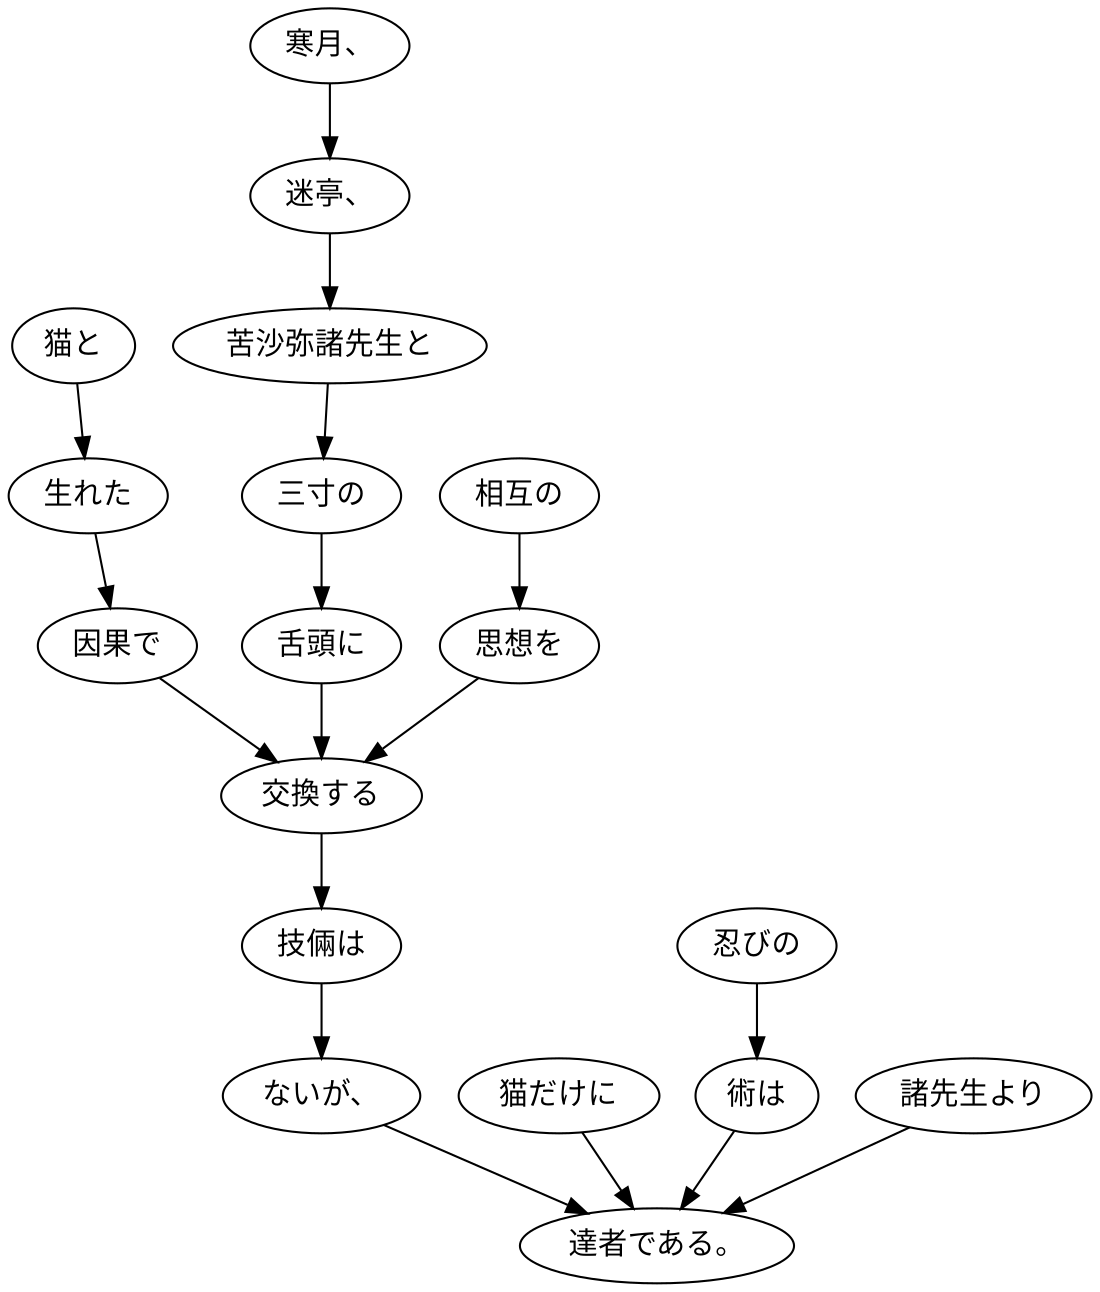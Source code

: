 digraph graph1809 {
	node0 [label="猫と"];
	node1 [label="生れた"];
	node2 [label="因果で"];
	node3 [label="寒月、"];
	node4 [label="迷亭、"];
	node5 [label="苦沙弥諸先生と"];
	node6 [label="三寸の"];
	node7 [label="舌頭に"];
	node8 [label="相互の"];
	node9 [label="思想を"];
	node10 [label="交換する"];
	node11 [label="技倆は"];
	node12 [label="ないが、"];
	node13 [label="猫だけに"];
	node14 [label="忍びの"];
	node15 [label="術は"];
	node16 [label="諸先生より"];
	node17 [label="達者である。"];
	node0 -> node1;
	node1 -> node2;
	node2 -> node10;
	node3 -> node4;
	node4 -> node5;
	node5 -> node6;
	node6 -> node7;
	node7 -> node10;
	node8 -> node9;
	node9 -> node10;
	node10 -> node11;
	node11 -> node12;
	node12 -> node17;
	node13 -> node17;
	node14 -> node15;
	node15 -> node17;
	node16 -> node17;
}
